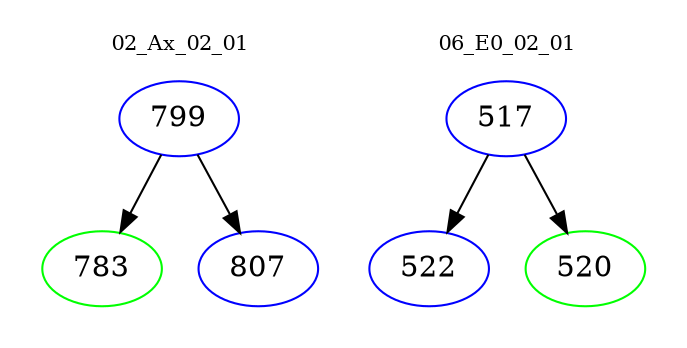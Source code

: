 digraph{
subgraph cluster_0 {
color = white
label = "02_Ax_02_01";
fontsize=10;
T0_799 [label="799", color="blue"]
T0_799 -> T0_783 [color="black"]
T0_783 [label="783", color="green"]
T0_799 -> T0_807 [color="black"]
T0_807 [label="807", color="blue"]
}
subgraph cluster_1 {
color = white
label = "06_E0_02_01";
fontsize=10;
T1_517 [label="517", color="blue"]
T1_517 -> T1_522 [color="black"]
T1_522 [label="522", color="blue"]
T1_517 -> T1_520 [color="black"]
T1_520 [label="520", color="green"]
}
}

